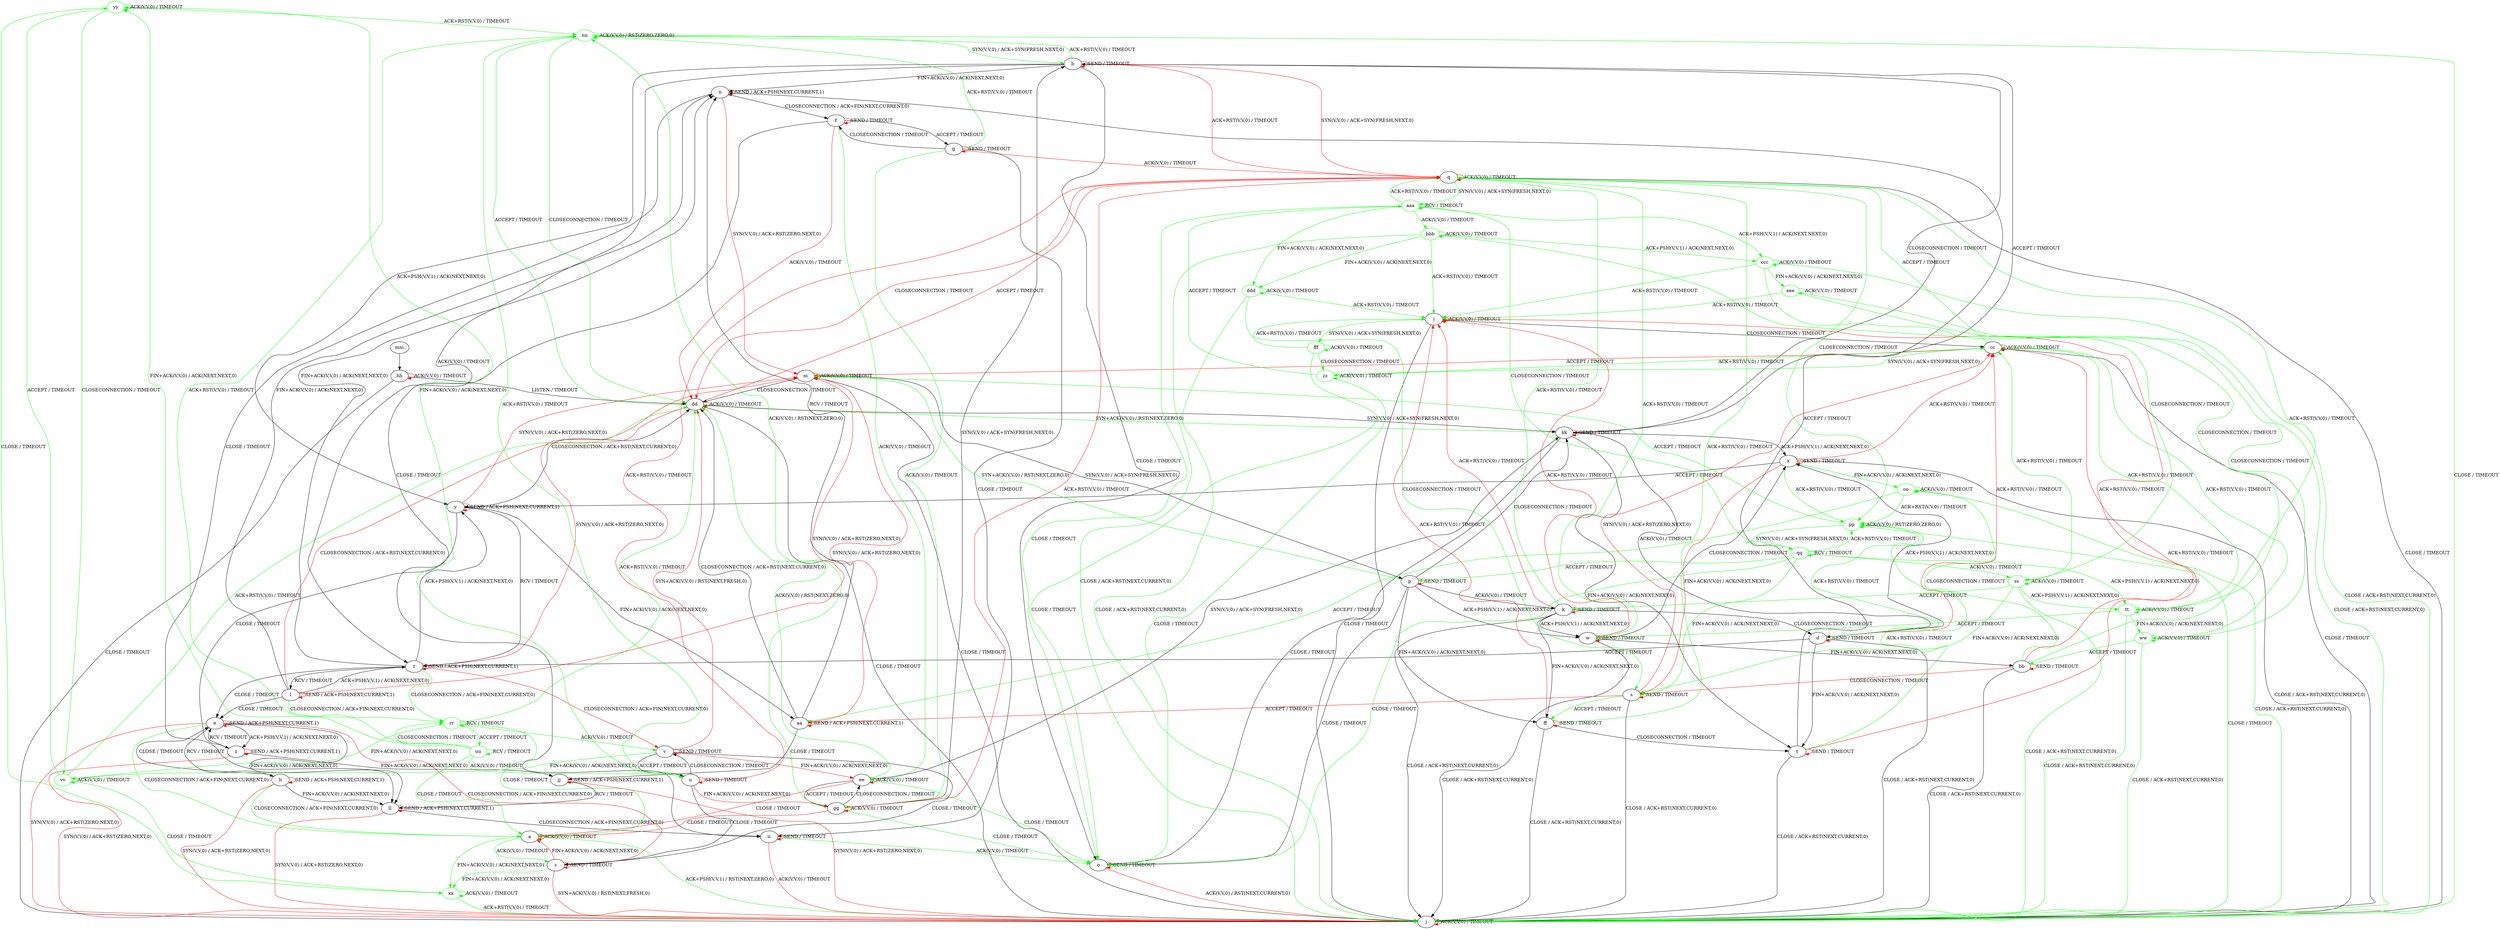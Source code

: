 digraph "" {
	graph ["Incoming time"=9.250702381134033,
		"Outgoing time"=1.4459469318389893,
		Output="{'States': 58, 'Transitions': 871, 'Filename': '../results/tcp/TCP_Windows8_Server-TCP_Linux_Server-yices-4.dot'}",
		Reference="{'States': 39, 'Transitions': 495, 'Filename': '../subjects/tcp/TCP_Windows8_Server.dot'}",
		Solver=yices,
		Updated="{'States': 58, 'Transitions': 685, 'Filename': '../subjects/tcp/TCP_Linux_Server.dot'}",
		"f-measure"=0.5237288135593221,
		precision=0.4510948905109489,
		recall=0.6242424242424243
	];
	a -> a [key=0,
	color=red,
	label="ACK(V,V,0) / TIMEOUT"];
a -> c [key=0,
color=green,
label="ACK(V,V,0) / TIMEOUT"];
a -> j [key=0,
color=green,
label="ACK+PSH(V,V,1) / RST(NEXT,ZERO,0)"];
xx [color=green];
a -> xx [key=0,
color=green,
label="FIN+ACK(V,V,0) / ACK(NEXT,NEXT,0)"];
b -> b [key=0,
color=red,
label="SEND / TIMEOUT"];
b -> n [key=0,
label="FIN+ACK(V,V,0) / ACK(NEXT,NEXT,0)"];
b -> o [key=0,
label="CLOSE / TIMEOUT"];
b -> q [key=0,
color=red,
label="ACK+RST(V,V,0) / TIMEOUT"];
b -> r [key=0,
label="ACK(V,V,0) / TIMEOUT"];
b -> y [key=0,
label="ACK+PSH(V,V,1) / ACK(NEXT,NEXT,0)"];
b -> kk [key=0,
label="CLOSECONNECTION / TIMEOUT"];
nn [color=green];
b -> nn [key=0,
color=green,
label="ACK+RST(V,V,0) / TIMEOUT"];
c -> a [key=0,
color=red,
label="FIN+ACK(V,V,0) / ACK(NEXT,NEXT,0)"];
c -> c [key=0,
color=red,
label="SEND / TIMEOUT"];
c -> j [key=0,
color=red,
label="SYN+ACK(V,V,0) / RST(NEXT,FRESH,0)"];
c -> xx [key=0,
color=green,
label="FIN+ACK(V,V,0) / ACK(NEXT,NEXT,0)"];
d -> d [key=0,
color=red,
label="SEND / TIMEOUT"];
d -> j [key=0,
label="CLOSE / ACK+RST(NEXT,CURRENT,0)"];
d -> r [key=0,
label="ACCEPT / TIMEOUT"];
d -> t [key=0,
label="FIN+ACK(V,V,0) / ACK(NEXT,NEXT,0)"];
d -> x [key=0,
label="ACK+PSH(V,V,1) / ACK(NEXT,NEXT,0)"];
d -> cc [key=0,
color=red,
label="ACK+RST(V,V,0) / TIMEOUT"];
pp [color=green];
d -> pp [key=0,
color=green,
label="ACK+RST(V,V,0) / TIMEOUT"];
e -> a [key=0,
color=green,
label="CLOSECONNECTION / ACK+FIN(NEXT,CURRENT,0)"];
e -> c [key=0,
color=red,
label="CLOSECONNECTION / ACK+FIN(NEXT,CURRENT,0)"];
e -> e [key=0,
color=red,
label="SEND / ACK+PSH(NEXT,CURRENT,1)"];
e -> h [key=0,
label="RCV / TIMEOUT"];
e -> j [key=0,
color=red,
label="SYN(V,V,0) / ACK+RST(ZERO,NEXT,0)"];
e -> z [key=0,
label="ACK+PSH(V,V,1) / ACK(NEXT,NEXT,0)"];
e -> ll [key=0,
label="FIN+ACK(V,V,0) / ACK(NEXT,NEXT,0)"];
f -> f [key=0,
color=red,
label="SEND / TIMEOUT"];
f -> g [key=0,
label="ACCEPT / TIMEOUT"];
f -> dd [key=0,
color=red,
label="ACK(V,V,0) / TIMEOUT"];
f -> ee [key=0,
color=green,
label="ACK(V,V,0) / TIMEOUT"];
f -> ii [key=0,
label="CLOSE / TIMEOUT"];
g -> f [key=0,
label="CLOSECONNECTION / TIMEOUT"];
g -> g [key=0,
color=red,
label="SEND / TIMEOUT"];
g -> q [key=0,
color=red,
label="ACK(V,V,0) / TIMEOUT"];
g -> gg [key=0,
color=green,
label="ACK(V,V,0) / TIMEOUT"];
g -> ii [key=0,
label="CLOSE / TIMEOUT"];
g -> nn [key=0,
color=green,
label="ACK+RST(V,V,0) / TIMEOUT"];
h -> a [key=0,
color=green,
label="CLOSECONNECTION / ACK+FIN(NEXT,CURRENT,0)"];
h -> e [key=0,
label="CLOSE / TIMEOUT"];
h -> h [key=0,
color=red,
label="SEND / ACK+PSH(NEXT,CURRENT,1)"];
h -> j [key=0,
color=red,
label="SYN(V,V,0) / ACK+RST(ZERO,NEXT,0)"];
h -> ll [key=0,
label="FIN+ACK(V,V,0) / ACK(NEXT,NEXT,0)"];
i -> i [key=0,
color=red,
label="ACK(V,V,0) / TIMEOUT"];
i -> j [key=0,
label="CLOSE / TIMEOUT"];
i -> cc [key=0,
label="CLOSECONNECTION / TIMEOUT"];
fff [color=green];
i -> fff [key=0,
color=green,
label="SYN(V,V,0) / ACK+SYN(FRESH,NEXT,0)"];
j -> j [key=0,
color=red,
label="ACK(V,V,0) / TIMEOUT"];
k -> d [key=0,
label="CLOSECONNECTION / TIMEOUT"];
k -> i [key=0,
color=red,
label="ACK+RST(V,V,0) / TIMEOUT"];
k -> j [key=0,
label="CLOSE / ACK+RST(NEXT,CURRENT,0)"];
k -> k [key=0,
color=red,
label="SEND / TIMEOUT"];
k -> q [key=0,
color=green,
label="ACK+RST(V,V,0) / TIMEOUT"];
k -> w [key=0,
label="ACK+PSH(V,V,1) / ACK(NEXT,NEXT,0)"];
k -> ff [key=0,
label="FIN+ACK(V,V,0) / ACK(NEXT,NEXT,0)"];
l -> e [key=0,
label="CLOSE / TIMEOUT"];
l -> l [key=0,
color=red,
label="SEND / ACK+PSH(NEXT,CURRENT,1)"];
l -> m [key=0,
color=red,
label="SYN(V,V,0) / ACK+RST(ZERO,NEXT,0)"];
l -> n [key=0,
label="FIN+ACK(V,V,0) / ACK(NEXT,NEXT,0)"];
l -> r [key=0,
label="ACK+PSH(V,V,1) / ACK(NEXT,NEXT,0)"];
l -> dd [key=0,
color=red,
label="CLOSECONNECTION / ACK+RST(NEXT,CURRENT,0)"];
rr [color=green];
l -> rr [key=0,
color=green,
label="CLOSECONNECTION / ACK+FIN(NEXT,CURRENT,0)"];
m -> j [key=0,
label="CLOSE / TIMEOUT"];
m -> m [key=0,
color=red,
label="ACK(V,V,0) / TIMEOUT"];
m -> p [key=0,
label="SYN(V,V,0) / ACK+SYN(FRESH,NEXT,0)"];
m -> dd [key=0,
label="CLOSECONNECTION / TIMEOUT"];
n -> f [key=0,
label="CLOSECONNECTION / ACK+FIN(NEXT,CURRENT,0)"];
n -> m [key=0,
color=red,
label="SYN(V,V,0) / ACK+RST(ZERO,NEXT,0)"];
n -> n [key=0,
color=red,
label="SEND / ACK+PSH(NEXT,CURRENT,1)"];
n -> ll [key=0,
label="CLOSE / TIMEOUT"];
o -> j [key=0,
color=red,
label="ACK(V,V,0) / RST(NEXT,CURRENT,0)"];
o -> o [key=0,
color=red,
label="SEND / TIMEOUT"];
p -> k [key=0,
label="ACK(V,V,0) / TIMEOUT"];
p -> m [key=0,
color=green,
label="SYN+ACK(V,V,0) / RST(NEXT,ZERO,0)"];
p -> o [key=0,
label="CLOSE / TIMEOUT"];
p -> p [key=0,
color=red,
label="SEND / TIMEOUT"];
p -> w [key=0,
label="ACK+PSH(V,V,1) / ACK(NEXT,NEXT,0)"];
p -> ff [key=0,
label="FIN+ACK(V,V,0) / ACK(NEXT,NEXT,0)"];
p -> kk [key=0,
label="CLOSECONNECTION / TIMEOUT"];
q -> b [key=0,
color=red,
label="SYN(V,V,0) / ACK+SYN(FRESH,NEXT,0)"];
q -> j [key=0,
label="CLOSE / TIMEOUT"];
q -> q [key=0,
color=red,
label="ACK(V,V,0) / TIMEOUT"];
q -> dd [key=0,
color=red,
label="CLOSECONNECTION / TIMEOUT"];
q -> pp [key=0,
color=green,
label="CLOSECONNECTION / TIMEOUT"];
aaa [color=green];
q -> aaa [key=0,
color=green,
label="SYN(V,V,0) / ACK+SYN(FRESH,NEXT,0)"];
r -> e [key=0,
label="CLOSE / TIMEOUT"];
r -> l [key=0,
label="RCV / TIMEOUT"];
r -> m [key=0,
color=red,
label="SYN(V,V,0) / ACK+RST(ZERO,NEXT,0)"];
r -> n [key=0,
label="FIN+ACK(V,V,0) / ACK(NEXT,NEXT,0)"];
r -> r [key=0,
color=red,
label="SEND / ACK+PSH(NEXT,CURRENT,1)"];
r -> v [key=0,
color=red,
label="CLOSECONNECTION / ACK+FIN(NEXT,CURRENT,0)"];
r -> y [key=0,
label="ACK+PSH(V,V,1) / ACK(NEXT,NEXT,0)"];
r -> rr [key=0,
color=green,
label="CLOSECONNECTION / ACK+FIN(NEXT,CURRENT,0)"];
s -> j [key=0,
label="CLOSE / ACK+RST(NEXT,CURRENT,0)"];
s -> s [key=0,
color=red,
label="SEND / TIMEOUT"];
s -> aa [key=0,
color=red,
label="ACCEPT / TIMEOUT"];
s -> cc [key=0,
color=red,
label="SYN(V,V,0) / ACK+RST(ZERO,NEXT,0)"];
s -> ff [key=0,
color=green,
label="ACCEPT / TIMEOUT"];
t -> j [key=0,
label="CLOSE / ACK+RST(NEXT,CURRENT,0)"];
t -> n [key=0,
label="ACCEPT / TIMEOUT"];
t -> t [key=0,
color=red,
label="SEND / TIMEOUT"];
t -> cc [key=0,
color=red,
label="ACK+RST(V,V,0) / TIMEOUT"];
t -> pp [key=0,
color=green,
label="ACK+RST(V,V,0) / TIMEOUT"];
u -> c [key=0,
label="CLOSE / TIMEOUT"];
u -> q [key=0,
color=red,
label="ACK+RST(V,V,0) / TIMEOUT"];
u -> u [key=0,
color=red,
label="SEND / TIMEOUT"];
u -> v [key=0,
label="CLOSECONNECTION / TIMEOUT"];
u -> gg [key=0,
color=red,
label="FIN+ACK(V,V,0) / ACK(NEXT,NEXT,0)"];
u -> nn [key=0,
color=green,
label="ACK+RST(V,V,0) / TIMEOUT"];
yy [color=green];
u -> yy [key=0,
color=green,
label="FIN+ACK(V,V,0) / ACK(NEXT,NEXT,0)"];
v -> c [key=0,
label="CLOSE / TIMEOUT"];
v -> u [key=0,
label="ACCEPT / TIMEOUT"];
v -> v [key=0,
color=red,
label="SEND / TIMEOUT"];
v -> dd [key=0,
color=red,
label="SYN+ACK(V,V,0) / RST(NEXT,FRESH,0)"];
v -> ee [key=0,
color=red,
label="FIN+ACK(V,V,0) / ACK(NEXT,NEXT,0)"];
vv [color=green];
v -> vv [key=0,
color=green,
label="FIN+ACK(V,V,0) / ACK(NEXT,NEXT,0)"];
w -> i [key=0,
color=red,
label="ACK+RST(V,V,0) / TIMEOUT"];
w -> j [key=0,
label="CLOSE / ACK+RST(NEXT,CURRENT,0)"];
w -> q [key=0,
color=green,
label="ACK+RST(V,V,0) / TIMEOUT"];
w -> w [key=0,
color=red,
label="SEND / TIMEOUT"];
w -> x [key=0,
label="CLOSECONNECTION / TIMEOUT"];
w -> bb [key=0,
label="FIN+ACK(V,V,0) / ACK(NEXT,NEXT,0)"];
x -> j [key=0,
label="CLOSE / ACK+RST(NEXT,CURRENT,0)"];
x -> s [key=0,
color=red,
label="FIN+ACK(V,V,0) / ACK(NEXT,NEXT,0)"];
x -> x [key=0,
color=red,
label="SEND / TIMEOUT"];
x -> y [key=0,
label="ACCEPT / TIMEOUT"];
x -> cc [key=0,
color=red,
label="ACK+RST(V,V,0) / TIMEOUT"];
oo [color=green];
x -> oo [key=0,
color=green,
label="FIN+ACK(V,V,0) / ACK(NEXT,NEXT,0)"];
x -> pp [key=0,
color=green,
label="ACK+RST(V,V,0) / TIMEOUT"];
y -> m [key=0,
color=red,
label="SYN(V,V,0) / ACK+RST(ZERO,NEXT,0)"];
y -> r [key=0,
label="RCV / TIMEOUT"];
y -> y [key=0,
color=red,
label="SEND / ACK+PSH(NEXT,CURRENT,1)"];
y -> z [key=0,
label="CLOSE / TIMEOUT"];
y -> aa [key=0,
label="FIN+ACK(V,V,0) / ACK(NEXT,NEXT,0)"];
y -> dd [key=0,
label="CLOSECONNECTION / ACK+RST(NEXT,CURRENT,0)"];
z -> e [key=0,
label="RCV / TIMEOUT"];
z -> j [key=0,
color=red,
label="SYN(V,V,0) / ACK+RST(ZERO,NEXT,0)"];
z -> z [key=0,
color=red,
label="SEND / ACK+PSH(NEXT,CURRENT,1)"];
z -> jj [key=0,
label="FIN+ACK(V,V,0) / ACK(NEXT,NEXT,0)"];
aa -> m [key=0,
color=red,
label="SYN(V,V,0) / ACK+RST(ZERO,NEXT,0)"];
aa -> n [key=0,
label="RCV / TIMEOUT"];
aa -> aa [key=0,
color=red,
label="SEND / ACK+PSH(NEXT,CURRENT,1)"];
aa -> dd [key=0,
label="CLOSECONNECTION / ACK+RST(NEXT,CURRENT,0)"];
aa -> jj [key=0,
label="CLOSE / TIMEOUT"];
bb -> i [key=0,
color=red,
label="ACK+RST(V,V,0) / TIMEOUT"];
bb -> j [key=0,
label="CLOSE / ACK+RST(NEXT,CURRENT,0)"];
bb -> q [key=0,
color=green,
label="ACK+RST(V,V,0) / TIMEOUT"];
bb -> s [key=0,
color=red,
label="CLOSECONNECTION / TIMEOUT"];
bb -> bb [key=0,
color=red,
label="SEND / TIMEOUT"];
bb -> oo [key=0,
color=green,
label="CLOSECONNECTION / TIMEOUT"];
cc -> j [key=0,
label="CLOSE / TIMEOUT"];
cc -> m [key=0,
color=red,
label="ACCEPT / TIMEOUT"];
cc -> q [key=0,
color=green,
label="ACCEPT / TIMEOUT"];
cc -> cc [key=0,
color=red,
label="ACK(V,V,0) / TIMEOUT"];
zz [color=green];
cc -> zz [key=0,
color=green,
label="SYN(V,V,0) / ACK+SYN(FRESH,NEXT,0)"];
dd -> j [key=0,
label="CLOSE / TIMEOUT"];
dd -> q [key=0,
color=red,
label="ACCEPT / TIMEOUT"];
dd -> dd [key=0,
color=red,
label="ACK(V,V,0) / TIMEOUT"];
dd -> kk [key=0,
label="SYN(V,V,0) / ACK+SYN(FRESH,NEXT,0)"];
dd -> nn [key=0,
color=green,
label="ACCEPT / TIMEOUT"];
ee -> a [key=0,
color=red,
label="CLOSE / TIMEOUT"];
ee -> o [key=0,
color=green,
label="CLOSE / TIMEOUT"];
ee -> dd [key=0,
color=green,
label="ACK(V,V,0) / RST(NEXT,ZERO,0)"];
ee -> ee [key=0,
color=red,
label="ACK(V,V,0) / TIMEOUT"];
ee -> gg [key=0,
label="ACCEPT / TIMEOUT"];
ee -> kk [key=0,
label="SYN(V,V,0) / ACK+SYN(FRESH,NEXT,0)"];
ff -> i [key=0,
color=red,
label="ACK+RST(V,V,0) / TIMEOUT"];
ff -> j [key=0,
label="CLOSE / ACK+RST(NEXT,CURRENT,0)"];
ff -> q [key=0,
color=green,
label="ACK+RST(V,V,0) / TIMEOUT"];
ff -> t [key=0,
label="CLOSECONNECTION / TIMEOUT"];
ff -> ff [key=0,
color=red,
label="SEND / TIMEOUT"];
gg -> a [key=0,
color=red,
label="CLOSE / TIMEOUT"];
gg -> b [key=0,
label="SYN(V,V,0) / ACK+SYN(FRESH,NEXT,0)"];
gg -> o [key=0,
color=green,
label="CLOSE / TIMEOUT"];
gg -> q [key=0,
color=red,
label="ACK+RST(V,V,0) / TIMEOUT"];
gg -> ee [key=0,
label="CLOSECONNECTION / TIMEOUT"];
gg -> gg [key=0,
color=red,
label="ACK(V,V,0) / TIMEOUT"];
gg -> nn [key=0,
color=green,
label="ACK(V,V,0) / RST(NEXT,ZERO,0)"];
hh -> j [key=0,
label="CLOSE / TIMEOUT"];
hh -> dd [key=0,
label="LISTEN / TIMEOUT"];
hh -> hh [key=0,
color=red,
label="ACK(V,V,0) / TIMEOUT"];
ii -> j [key=0,
color=red,
label="ACK(V,V,0) / TIMEOUT"];
ii -> o [key=0,
color=green,
label="ACK(V,V,0) / TIMEOUT"];
ii -> ii [key=0,
color=red,
label="SEND / TIMEOUT"];
jj -> j [key=0,
color=red,
label="SYN(V,V,0) / ACK+RST(ZERO,NEXT,0)"];
jj -> jj [key=0,
color=red,
label="SEND / ACK+PSH(NEXT,CURRENT,1)"];
jj -> ll [key=0,
label="RCV / TIMEOUT"];
kk -> b [key=0,
label="ACCEPT / TIMEOUT"];
kk -> d [key=0,
label="ACK(V,V,0) / TIMEOUT"];
kk -> o [key=0,
label="CLOSE / TIMEOUT"];
kk -> t [key=0,
label="FIN+ACK(V,V,0) / ACK(NEXT,NEXT,0)"];
kk -> x [key=0,
label="ACK+PSH(V,V,1) / ACK(NEXT,NEXT,0)"];
kk -> dd [key=0,
color=green,
label="SYN+ACK(V,V,0) / RST(NEXT,ZERO,0)"];
kk -> kk [key=0,
color=red,
label="SEND / TIMEOUT"];
ll -> j [key=0,
color=red,
label="SYN(V,V,0) / ACK+RST(ZERO,NEXT,0)"];
ll -> ii [key=0,
label="CLOSECONNECTION / ACK+FIN(NEXT,CURRENT,0)"];
ll -> ll [key=0,
color=red,
label="SEND / ACK+PSH(NEXT,CURRENT,1)"];
mm -> hh [key=0];
nn -> b [key=0,
color=green,
label="SYN(V,V,0) / ACK+SYN(FRESH,NEXT,0)"];
nn -> j [key=0,
color=green,
label="CLOSE / TIMEOUT"];
nn -> dd [key=0,
color=green,
label="CLOSECONNECTION / TIMEOUT"];
nn -> nn [key=0,
color=green,
label="ACK(V,V,0) / RST(ZERO,ZERO,0)"];
oo -> j [key=0,
color=green,
label="CLOSE / ACK+RST(NEXT,CURRENT,0)"];
oo -> aa [key=0,
color=green,
label="ACCEPT / TIMEOUT"];
oo -> oo [key=0,
color=green,
label="ACK(V,V,0) / TIMEOUT"];
oo -> pp [key=0,
color=green,
label="ACK+RST(V,V,0) / TIMEOUT"];
pp -> j [key=0,
color=green,
label="CLOSE / TIMEOUT"];
pp -> m [key=0,
color=green,
label="ACCEPT / TIMEOUT"];
pp -> pp [key=0,
color=green,
label="ACK(V,V,0) / RST(ZERO,ZERO,0)"];
qq [color=green];
pp -> qq [key=0,
color=green,
label="SYN(V,V,0) / ACK+SYN(FRESH,NEXT,0)"];
qq -> o [key=0,
color=green,
label="CLOSE / TIMEOUT"];
qq -> p [key=0,
color=green,
label="ACCEPT / TIMEOUT"];
qq -> s [key=0,
color=green,
label="FIN+ACK(V,V,0) / ACK(NEXT,NEXT,0)"];
qq -> pp [key=0,
color=green,
label="ACK+RST(V,V,0) / TIMEOUT"];
qq -> qq [key=0,
color=green,
label="RCV / TIMEOUT"];
ss [color=green];
qq -> ss [key=0,
color=green,
label="ACK(V,V,0) / TIMEOUT"];
tt [color=green];
qq -> tt [key=0,
color=green,
label="ACK+PSH(V,V,1) / ACK(NEXT,NEXT,0)"];
rr -> a [key=0,
color=green,
label="CLOSE / TIMEOUT"];
rr -> v [key=0,
color=green,
label="ACK(V,V,0) / TIMEOUT"];
rr -> dd [key=0,
color=green,
label="ACK+RST(V,V,0) / TIMEOUT"];
rr -> rr [key=0,
color=green,
label="RCV / TIMEOUT"];
uu [color=green];
rr -> uu [key=0,
color=green,
label="ACCEPT / TIMEOUT"];
rr -> vv [key=0,
color=green,
label="FIN+ACK(V,V,0) / ACK(NEXT,NEXT,0)"];
ss -> j [key=0,
color=green,
label="CLOSE / ACK+RST(NEXT,CURRENT,0)"];
ss -> k [key=0,
color=green,
label="ACCEPT / TIMEOUT"];
ss -> s [key=0,
color=green,
label="FIN+ACK(V,V,0) / ACK(NEXT,NEXT,0)"];
ss -> cc [key=0,
color=green,
label="ACK+RST(V,V,0) / TIMEOUT"];
ss -> ss [key=0,
color=green,
label="ACK(V,V,0) / TIMEOUT"];
ss -> tt [key=0,
color=green,
label="ACK+PSH(V,V,1) / ACK(NEXT,NEXT,0)"];
tt -> j [key=0,
color=green,
label="CLOSE / ACK+RST(NEXT,CURRENT,0)"];
tt -> w [key=0,
color=green,
label="ACCEPT / TIMEOUT"];
tt -> cc [key=0,
color=green,
label="ACK+RST(V,V,0) / TIMEOUT"];
tt -> tt [key=0,
color=green,
label="ACK(V,V,0) / TIMEOUT"];
ww [color=green];
tt -> ww [key=0,
color=green,
label="FIN+ACK(V,V,0) / ACK(NEXT,NEXT,0)"];
uu -> a [key=0,
color=green,
label="CLOSE / TIMEOUT"];
uu -> u [key=0,
color=green,
label="ACK(V,V,0) / TIMEOUT"];
uu -> nn [key=0,
color=green,
label="ACK+RST(V,V,0) / TIMEOUT"];
uu -> rr [key=0,
color=green,
label="CLOSECONNECTION / TIMEOUT"];
uu -> uu [key=0,
color=green,
label="RCV / TIMEOUT"];
uu -> yy [key=0,
color=green,
label="FIN+ACK(V,V,0) / ACK(NEXT,NEXT,0)"];
vv -> dd [key=0,
color=green,
label="ACK+RST(V,V,0) / TIMEOUT"];
vv -> vv [key=0,
color=green,
label="ACK(V,V,0) / TIMEOUT"];
vv -> xx [key=0,
color=green,
label="CLOSE / TIMEOUT"];
vv -> yy [key=0,
color=green,
label="ACCEPT / TIMEOUT"];
ww -> j [key=0,
color=green,
label="CLOSE / ACK+RST(NEXT,CURRENT,0)"];
ww -> bb [key=0,
color=green,
label="ACCEPT / TIMEOUT"];
ww -> cc [key=0,
color=green,
label="ACK+RST(V,V,0) / TIMEOUT"];
ww -> ww [key=0,
color=green,
label="ACK(V,V,0) / TIMEOUT"];
xx -> j [key=0,
color=green,
label="ACK+RST(V,V,0) / TIMEOUT"];
xx -> xx [key=0,
color=green,
label="ACK(V,V,0) / TIMEOUT"];
yy -> nn [key=0,
color=green,
label="ACK+RST(V,V,0) / TIMEOUT"];
yy -> vv [key=0,
color=green,
label="CLOSECONNECTION / TIMEOUT"];
yy -> xx [key=0,
color=green,
label="CLOSE / TIMEOUT"];
yy -> yy [key=0,
color=green,
label="ACK(V,V,0) / TIMEOUT"];
zz -> o [key=0,
color=green,
label="CLOSE / TIMEOUT"];
zz -> cc [key=0,
color=green,
label="ACK+RST(V,V,0) / TIMEOUT"];
zz -> zz [key=0,
color=green,
label="ACK(V,V,0) / TIMEOUT"];
zz -> aaa [key=0,
color=green,
label="ACCEPT / TIMEOUT"];
aaa -> o [key=0,
color=green,
label="CLOSE / TIMEOUT"];
aaa -> q [key=0,
color=green,
label="ACK+RST(V,V,0) / TIMEOUT"];
aaa -> qq [key=0,
color=green,
label="CLOSECONNECTION / TIMEOUT"];
aaa -> aaa [key=0,
color=green,
label="RCV / TIMEOUT"];
bbb [color=green];
aaa -> bbb [key=0,
color=green,
label="ACK(V,V,0) / TIMEOUT"];
ccc [color=green];
aaa -> ccc [key=0,
color=green,
label="ACK+PSH(V,V,1) / ACK(NEXT,NEXT,0)"];
ddd [color=green];
aaa -> ddd [key=0,
color=green,
label="FIN+ACK(V,V,0) / ACK(NEXT,NEXT,0)"];
bbb -> i [key=0,
color=green,
label="ACK+RST(V,V,0) / TIMEOUT"];
bbb -> j [key=0,
color=green,
label="CLOSE / ACK+RST(NEXT,CURRENT,0)"];
bbb -> ss [key=0,
color=green,
label="CLOSECONNECTION / TIMEOUT"];
bbb -> bbb [key=0,
color=green,
label="ACK(V,V,0) / TIMEOUT"];
bbb -> ccc [key=0,
color=green,
label="ACK+PSH(V,V,1) / ACK(NEXT,NEXT,0)"];
bbb -> ddd [key=0,
color=green,
label="FIN+ACK(V,V,0) / ACK(NEXT,NEXT,0)"];
ccc -> i [key=0,
color=green,
label="ACK+RST(V,V,0) / TIMEOUT"];
ccc -> j [key=0,
color=green,
label="CLOSE / ACK+RST(NEXT,CURRENT,0)"];
ccc -> tt [key=0,
color=green,
label="CLOSECONNECTION / TIMEOUT"];
ccc -> ccc [key=0,
color=green,
label="ACK(V,V,0) / TIMEOUT"];
eee [color=green];
ccc -> eee [key=0,
color=green,
label="FIN+ACK(V,V,0) / ACK(NEXT,NEXT,0)"];
ddd -> i [key=0,
color=green,
label="ACK+RST(V,V,0) / TIMEOUT"];
ddd -> j [key=0,
color=green,
label="CLOSE / ACK+RST(NEXT,CURRENT,0)"];
ddd -> s [key=0,
color=green,
label="CLOSECONNECTION / TIMEOUT"];
ddd -> ddd [key=0,
color=green,
label="ACK(V,V,0) / TIMEOUT"];
eee -> i [key=0,
color=green,
label="ACK+RST(V,V,0) / TIMEOUT"];
eee -> j [key=0,
color=green,
label="CLOSE / ACK+RST(NEXT,CURRENT,0)"];
eee -> ww [key=0,
color=green,
label="CLOSECONNECTION / TIMEOUT"];
eee -> eee [key=0,
color=green,
label="ACK(V,V,0) / TIMEOUT"];
fff -> i [key=0,
color=green,
label="ACK+RST(V,V,0) / TIMEOUT"];
fff -> o [key=0,
color=green,
label="CLOSE / TIMEOUT"];
fff -> zz [key=0,
color=green,
label="CLOSECONNECTION / TIMEOUT"];
fff -> fff [key=0,
color=green,
label="ACK(V,V,0) / TIMEOUT"];
}
